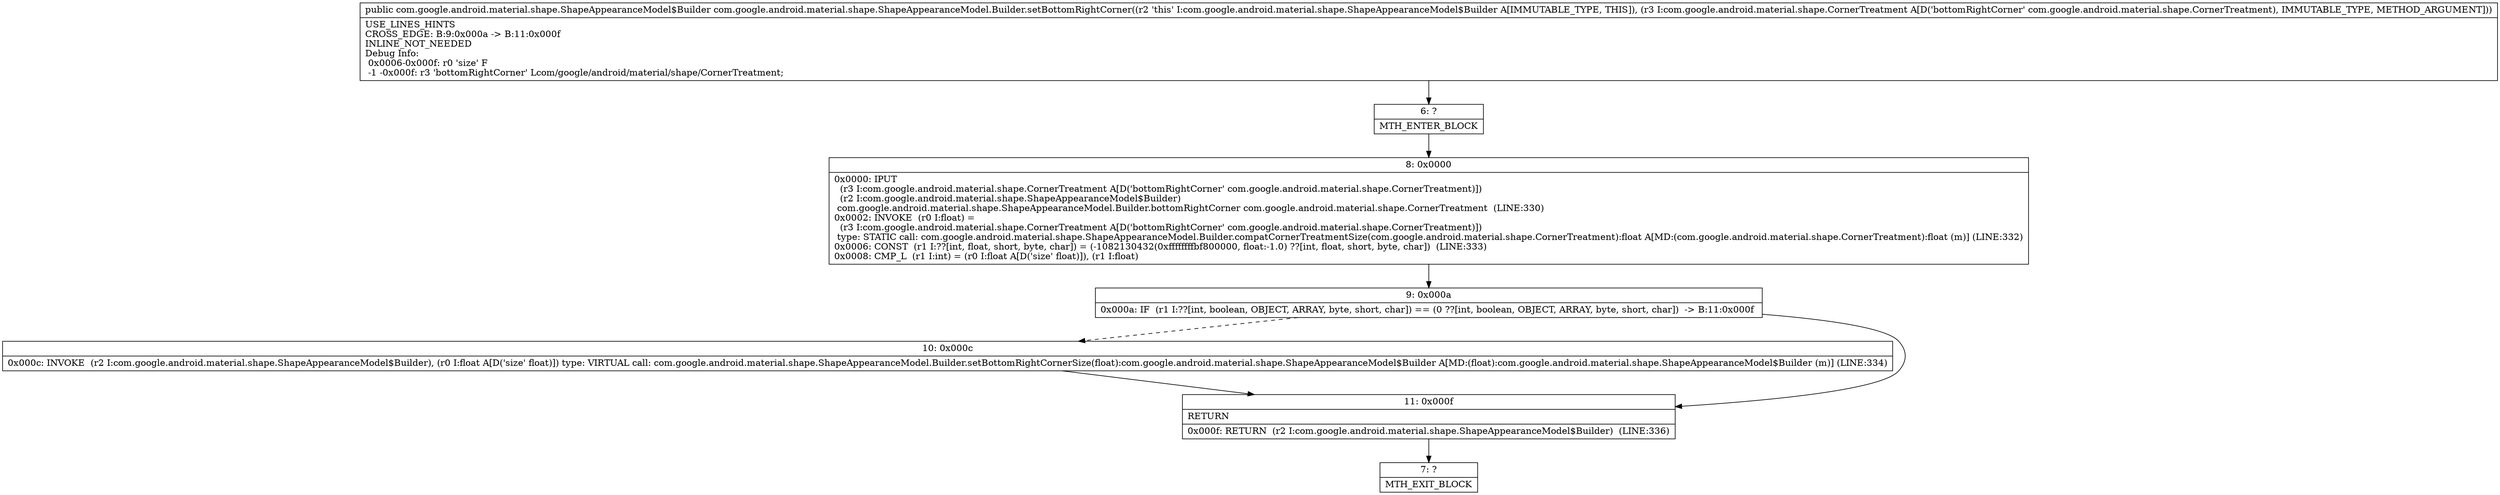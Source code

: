 digraph "CFG forcom.google.android.material.shape.ShapeAppearanceModel.Builder.setBottomRightCorner(Lcom\/google\/android\/material\/shape\/CornerTreatment;)Lcom\/google\/android\/material\/shape\/ShapeAppearanceModel$Builder;" {
Node_6 [shape=record,label="{6\:\ ?|MTH_ENTER_BLOCK\l}"];
Node_8 [shape=record,label="{8\:\ 0x0000|0x0000: IPUT  \l  (r3 I:com.google.android.material.shape.CornerTreatment A[D('bottomRightCorner' com.google.android.material.shape.CornerTreatment)])\l  (r2 I:com.google.android.material.shape.ShapeAppearanceModel$Builder)\l com.google.android.material.shape.ShapeAppearanceModel.Builder.bottomRightCorner com.google.android.material.shape.CornerTreatment  (LINE:330)\l0x0002: INVOKE  (r0 I:float) = \l  (r3 I:com.google.android.material.shape.CornerTreatment A[D('bottomRightCorner' com.google.android.material.shape.CornerTreatment)])\l type: STATIC call: com.google.android.material.shape.ShapeAppearanceModel.Builder.compatCornerTreatmentSize(com.google.android.material.shape.CornerTreatment):float A[MD:(com.google.android.material.shape.CornerTreatment):float (m)] (LINE:332)\l0x0006: CONST  (r1 I:??[int, float, short, byte, char]) = (\-1082130432(0xffffffffbf800000, float:\-1.0) ??[int, float, short, byte, char])  (LINE:333)\l0x0008: CMP_L  (r1 I:int) = (r0 I:float A[D('size' float)]), (r1 I:float) \l}"];
Node_9 [shape=record,label="{9\:\ 0x000a|0x000a: IF  (r1 I:??[int, boolean, OBJECT, ARRAY, byte, short, char]) == (0 ??[int, boolean, OBJECT, ARRAY, byte, short, char])  \-\> B:11:0x000f \l}"];
Node_10 [shape=record,label="{10\:\ 0x000c|0x000c: INVOKE  (r2 I:com.google.android.material.shape.ShapeAppearanceModel$Builder), (r0 I:float A[D('size' float)]) type: VIRTUAL call: com.google.android.material.shape.ShapeAppearanceModel.Builder.setBottomRightCornerSize(float):com.google.android.material.shape.ShapeAppearanceModel$Builder A[MD:(float):com.google.android.material.shape.ShapeAppearanceModel$Builder (m)] (LINE:334)\l}"];
Node_11 [shape=record,label="{11\:\ 0x000f|RETURN\l|0x000f: RETURN  (r2 I:com.google.android.material.shape.ShapeAppearanceModel$Builder)  (LINE:336)\l}"];
Node_7 [shape=record,label="{7\:\ ?|MTH_EXIT_BLOCK\l}"];
MethodNode[shape=record,label="{public com.google.android.material.shape.ShapeAppearanceModel$Builder com.google.android.material.shape.ShapeAppearanceModel.Builder.setBottomRightCorner((r2 'this' I:com.google.android.material.shape.ShapeAppearanceModel$Builder A[IMMUTABLE_TYPE, THIS]), (r3 I:com.google.android.material.shape.CornerTreatment A[D('bottomRightCorner' com.google.android.material.shape.CornerTreatment), IMMUTABLE_TYPE, METHOD_ARGUMENT]))  | USE_LINES_HINTS\lCROSS_EDGE: B:9:0x000a \-\> B:11:0x000f\lINLINE_NOT_NEEDED\lDebug Info:\l  0x0006\-0x000f: r0 'size' F\l  \-1 \-0x000f: r3 'bottomRightCorner' Lcom\/google\/android\/material\/shape\/CornerTreatment;\l}"];
MethodNode -> Node_6;Node_6 -> Node_8;
Node_8 -> Node_9;
Node_9 -> Node_10[style=dashed];
Node_9 -> Node_11;
Node_10 -> Node_11;
Node_11 -> Node_7;
}

